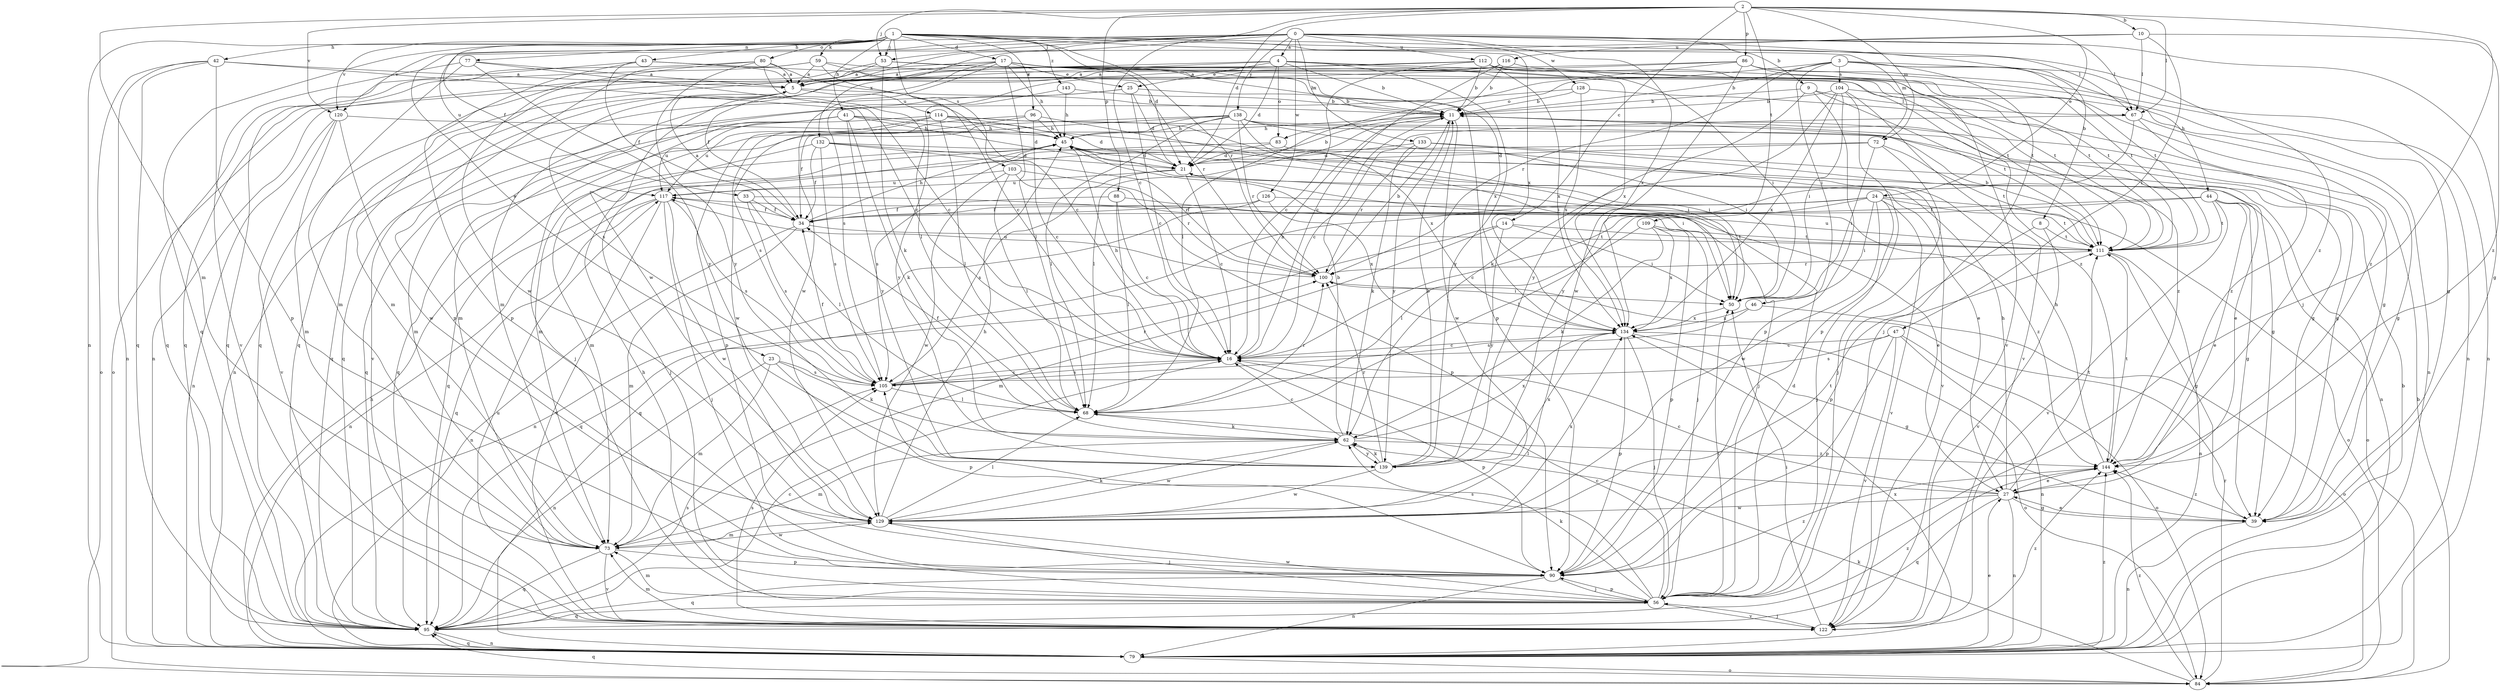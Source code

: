 strict digraph  {
0;
1;
2;
3;
4;
5;
8;
9;
10;
11;
14;
16;
17;
21;
23;
24;
25;
27;
33;
34;
39;
41;
42;
43;
44;
45;
46;
47;
50;
53;
56;
59;
62;
67;
68;
72;
73;
77;
79;
80;
83;
84;
86;
88;
90;
95;
96;
100;
103;
104;
105;
109;
111;
112;
114;
116;
117;
120;
122;
126;
128;
129;
132;
133;
134;
138;
139;
143;
144;
0 -> 4  [label=a];
0 -> 8  [label=b];
0 -> 9  [label=b];
0 -> 23  [label=e];
0 -> 39  [label=g];
0 -> 53  [label=j];
0 -> 67  [label=l];
0 -> 95  [label=q];
0 -> 112  [label=u];
0 -> 120  [label=v];
0 -> 126  [label=w];
0 -> 128  [label=w];
0 -> 129  [label=w];
0 -> 132  [label=x];
0 -> 133  [label=x];
0 -> 134  [label=x];
0 -> 138  [label=y];
1 -> 17  [label=d];
1 -> 21  [label=d];
1 -> 33  [label=f];
1 -> 41  [label=h];
1 -> 42  [label=h];
1 -> 43  [label=h];
1 -> 53  [label=j];
1 -> 59  [label=k];
1 -> 67  [label=l];
1 -> 72  [label=m];
1 -> 77  [label=n];
1 -> 79  [label=n];
1 -> 80  [label=o];
1 -> 96  [label=r];
1 -> 100  [label=r];
1 -> 103  [label=s];
1 -> 120  [label=v];
1 -> 134  [label=x];
1 -> 143  [label=z];
1 -> 144  [label=z];
2 -> 10  [label=b];
2 -> 14  [label=c];
2 -> 16  [label=c];
2 -> 21  [label=d];
2 -> 24  [label=e];
2 -> 53  [label=j];
2 -> 56  [label=j];
2 -> 67  [label=l];
2 -> 72  [label=m];
2 -> 73  [label=m];
2 -> 86  [label=p];
2 -> 88  [label=p];
2 -> 109  [label=t];
2 -> 120  [label=v];
3 -> 11  [label=b];
3 -> 44  [label=h];
3 -> 46  [label=i];
3 -> 56  [label=j];
3 -> 79  [label=n];
3 -> 83  [label=o];
3 -> 100  [label=r];
3 -> 104  [label=s];
3 -> 111  [label=t];
4 -> 5  [label=a];
4 -> 11  [label=b];
4 -> 21  [label=d];
4 -> 25  [label=e];
4 -> 73  [label=m];
4 -> 83  [label=o];
4 -> 111  [label=t];
4 -> 134  [label=x];
4 -> 139  [label=y];
5 -> 11  [label=b];
5 -> 95  [label=q];
5 -> 105  [label=s];
5 -> 114  [label=u];
5 -> 122  [label=v];
8 -> 90  [label=p];
8 -> 111  [label=t];
8 -> 122  [label=v];
9 -> 11  [label=b];
9 -> 67  [label=l];
9 -> 90  [label=p];
9 -> 111  [label=t];
9 -> 139  [label=y];
10 -> 47  [label=i];
10 -> 67  [label=l];
10 -> 116  [label=u];
10 -> 117  [label=u];
10 -> 144  [label=z];
11 -> 45  [label=h];
11 -> 68  [label=l];
11 -> 129  [label=w];
11 -> 139  [label=y];
14 -> 50  [label=i];
14 -> 73  [label=m];
14 -> 95  [label=q];
14 -> 111  [label=t];
14 -> 139  [label=y];
16 -> 11  [label=b];
16 -> 45  [label=h];
16 -> 90  [label=p];
16 -> 105  [label=s];
17 -> 5  [label=a];
17 -> 11  [label=b];
17 -> 25  [label=e];
17 -> 34  [label=f];
17 -> 45  [label=h];
17 -> 68  [label=l];
17 -> 79  [label=n];
17 -> 90  [label=p];
17 -> 111  [label=t];
17 -> 129  [label=w];
21 -> 11  [label=b];
21 -> 16  [label=c];
21 -> 56  [label=j];
21 -> 105  [label=s];
21 -> 117  [label=u];
23 -> 62  [label=k];
23 -> 73  [label=m];
23 -> 79  [label=n];
23 -> 90  [label=p];
23 -> 105  [label=s];
24 -> 16  [label=c];
24 -> 34  [label=f];
24 -> 50  [label=i];
24 -> 56  [label=j];
24 -> 84  [label=o];
24 -> 95  [label=q];
24 -> 111  [label=t];
24 -> 122  [label=v];
24 -> 129  [label=w];
25 -> 11  [label=b];
25 -> 16  [label=c];
25 -> 21  [label=d];
25 -> 73  [label=m];
25 -> 79  [label=n];
27 -> 16  [label=c];
27 -> 39  [label=g];
27 -> 45  [label=h];
27 -> 68  [label=l];
27 -> 79  [label=n];
27 -> 95  [label=q];
27 -> 111  [label=t];
27 -> 129  [label=w];
33 -> 27  [label=e];
33 -> 34  [label=f];
33 -> 68  [label=l];
33 -> 105  [label=s];
34 -> 5  [label=a];
34 -> 45  [label=h];
34 -> 73  [label=m];
34 -> 79  [label=n];
34 -> 111  [label=t];
39 -> 27  [label=e];
39 -> 79  [label=n];
39 -> 144  [label=z];
41 -> 21  [label=d];
41 -> 45  [label=h];
41 -> 50  [label=i];
41 -> 56  [label=j];
41 -> 62  [label=k];
41 -> 73  [label=m];
41 -> 117  [label=u];
41 -> 139  [label=y];
42 -> 5  [label=a];
42 -> 16  [label=c];
42 -> 79  [label=n];
42 -> 84  [label=o];
42 -> 90  [label=p];
42 -> 95  [label=q];
43 -> 5  [label=a];
43 -> 34  [label=f];
43 -> 90  [label=p];
43 -> 95  [label=q];
43 -> 111  [label=t];
44 -> 27  [label=e];
44 -> 34  [label=f];
44 -> 39  [label=g];
44 -> 68  [label=l];
44 -> 84  [label=o];
44 -> 111  [label=t];
44 -> 122  [label=v];
45 -> 21  [label=d];
45 -> 27  [label=e];
45 -> 50  [label=i];
45 -> 56  [label=j];
46 -> 84  [label=o];
46 -> 105  [label=s];
46 -> 134  [label=x];
47 -> 16  [label=c];
47 -> 79  [label=n];
47 -> 84  [label=o];
47 -> 90  [label=p];
47 -> 105  [label=s];
47 -> 122  [label=v];
50 -> 134  [label=x];
53 -> 5  [label=a];
53 -> 62  [label=k];
53 -> 95  [label=q];
53 -> 111  [label=t];
53 -> 134  [label=x];
56 -> 16  [label=c];
56 -> 21  [label=d];
56 -> 45  [label=h];
56 -> 50  [label=i];
56 -> 62  [label=k];
56 -> 73  [label=m];
56 -> 90  [label=p];
56 -> 95  [label=q];
56 -> 105  [label=s];
56 -> 122  [label=v];
56 -> 129  [label=w];
59 -> 5  [label=a];
59 -> 16  [label=c];
59 -> 90  [label=p];
59 -> 95  [label=q];
59 -> 100  [label=r];
59 -> 144  [label=z];
62 -> 11  [label=b];
62 -> 16  [label=c];
62 -> 73  [label=m];
62 -> 129  [label=w];
62 -> 134  [label=x];
62 -> 139  [label=y];
62 -> 144  [label=z];
67 -> 16  [label=c];
67 -> 39  [label=g];
67 -> 139  [label=y];
67 -> 144  [label=z];
68 -> 34  [label=f];
68 -> 62  [label=k];
68 -> 100  [label=r];
72 -> 21  [label=d];
72 -> 50  [label=i];
72 -> 56  [label=j];
72 -> 95  [label=q];
72 -> 111  [label=t];
73 -> 90  [label=p];
73 -> 95  [label=q];
73 -> 122  [label=v];
73 -> 129  [label=w];
77 -> 5  [label=a];
77 -> 16  [label=c];
77 -> 73  [label=m];
77 -> 122  [label=v];
77 -> 139  [label=y];
79 -> 11  [label=b];
79 -> 27  [label=e];
79 -> 45  [label=h];
79 -> 84  [label=o];
79 -> 95  [label=q];
79 -> 134  [label=x];
79 -> 144  [label=z];
80 -> 5  [label=a];
80 -> 16  [label=c];
80 -> 68  [label=l];
80 -> 95  [label=q];
80 -> 129  [label=w];
80 -> 139  [label=y];
83 -> 21  [label=d];
83 -> 105  [label=s];
83 -> 122  [label=v];
84 -> 11  [label=b];
84 -> 62  [label=k];
84 -> 95  [label=q];
84 -> 100  [label=r];
84 -> 144  [label=z];
86 -> 5  [label=a];
86 -> 39  [label=g];
86 -> 68  [label=l];
86 -> 73  [label=m];
86 -> 79  [label=n];
86 -> 111  [label=t];
86 -> 129  [label=w];
88 -> 16  [label=c];
88 -> 34  [label=f];
88 -> 56  [label=j];
88 -> 68  [label=l];
90 -> 56  [label=j];
90 -> 79  [label=n];
90 -> 95  [label=q];
90 -> 144  [label=z];
95 -> 16  [label=c];
95 -> 79  [label=n];
95 -> 105  [label=s];
95 -> 144  [label=z];
96 -> 16  [label=c];
96 -> 45  [label=h];
96 -> 50  [label=i];
96 -> 105  [label=s];
96 -> 129  [label=w];
100 -> 11  [label=b];
100 -> 50  [label=i];
100 -> 117  [label=u];
103 -> 68  [label=l];
103 -> 90  [label=p];
103 -> 100  [label=r];
103 -> 117  [label=u];
103 -> 129  [label=w];
104 -> 11  [label=b];
104 -> 50  [label=i];
104 -> 62  [label=k];
104 -> 79  [label=n];
104 -> 90  [label=p];
104 -> 122  [label=v];
104 -> 134  [label=x];
105 -> 16  [label=c];
105 -> 34  [label=f];
105 -> 68  [label=l];
105 -> 100  [label=r];
109 -> 62  [label=k];
109 -> 68  [label=l];
109 -> 90  [label=p];
109 -> 111  [label=t];
109 -> 134  [label=x];
111 -> 11  [label=b];
111 -> 39  [label=g];
111 -> 79  [label=n];
111 -> 100  [label=r];
111 -> 117  [label=u];
112 -> 5  [label=a];
112 -> 11  [label=b];
112 -> 16  [label=c];
112 -> 50  [label=i];
112 -> 84  [label=o];
112 -> 95  [label=q];
112 -> 111  [label=t];
112 -> 122  [label=v];
112 -> 134  [label=x];
114 -> 21  [label=d];
114 -> 39  [label=g];
114 -> 45  [label=h];
114 -> 50  [label=i];
114 -> 68  [label=l];
114 -> 90  [label=p];
114 -> 95  [label=q];
114 -> 117  [label=u];
116 -> 5  [label=a];
116 -> 11  [label=b];
116 -> 16  [label=c];
116 -> 105  [label=s];
116 -> 144  [label=z];
117 -> 34  [label=f];
117 -> 56  [label=j];
117 -> 79  [label=n];
117 -> 95  [label=q];
117 -> 105  [label=s];
117 -> 122  [label=v];
117 -> 129  [label=w];
120 -> 45  [label=h];
120 -> 73  [label=m];
120 -> 79  [label=n];
120 -> 122  [label=v];
120 -> 129  [label=w];
122 -> 50  [label=i];
122 -> 56  [label=j];
122 -> 73  [label=m];
122 -> 105  [label=s];
122 -> 117  [label=u];
122 -> 144  [label=z];
126 -> 34  [label=f];
126 -> 79  [label=n];
126 -> 134  [label=x];
126 -> 144  [label=z];
128 -> 11  [label=b];
128 -> 39  [label=g];
128 -> 95  [label=q];
128 -> 134  [label=x];
129 -> 45  [label=h];
129 -> 56  [label=j];
129 -> 62  [label=k];
129 -> 68  [label=l];
129 -> 73  [label=m];
129 -> 111  [label=t];
129 -> 134  [label=x];
132 -> 21  [label=d];
132 -> 34  [label=f];
132 -> 39  [label=g];
132 -> 73  [label=m];
132 -> 100  [label=r];
132 -> 105  [label=s];
133 -> 21  [label=d];
133 -> 27  [label=e];
133 -> 62  [label=k];
133 -> 79  [label=n];
133 -> 100  [label=r];
134 -> 16  [label=c];
134 -> 39  [label=g];
134 -> 56  [label=j];
134 -> 84  [label=o];
134 -> 90  [label=p];
138 -> 34  [label=f];
138 -> 39  [label=g];
138 -> 45  [label=h];
138 -> 50  [label=i];
138 -> 68  [label=l];
138 -> 73  [label=m];
138 -> 95  [label=q];
138 -> 100  [label=r];
138 -> 134  [label=x];
138 -> 144  [label=z];
139 -> 11  [label=b];
139 -> 62  [label=k];
139 -> 100  [label=r];
139 -> 129  [label=w];
139 -> 134  [label=x];
143 -> 11  [label=b];
143 -> 45  [label=h];
143 -> 139  [label=y];
144 -> 27  [label=e];
144 -> 45  [label=h];
144 -> 111  [label=t];
}
